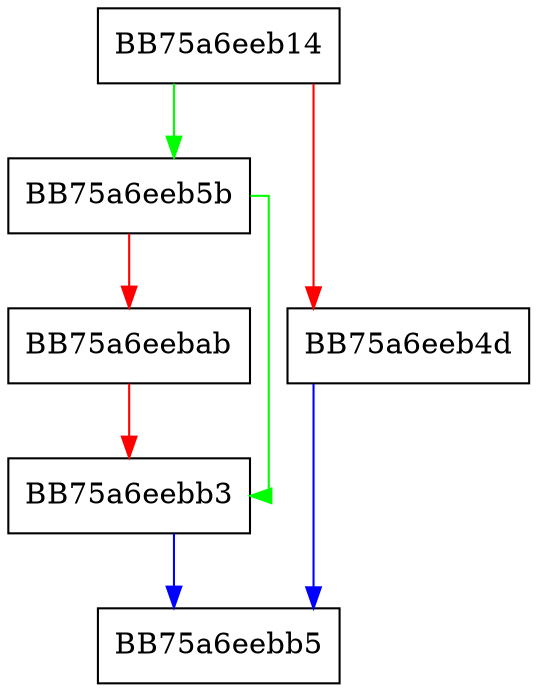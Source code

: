 digraph UpdateSyncMonitoringFlags {
  node [shape="box"];
  graph [splines=ortho];
  BB75a6eeb14 -> BB75a6eeb5b [color="green"];
  BB75a6eeb14 -> BB75a6eeb4d [color="red"];
  BB75a6eeb4d -> BB75a6eebb5 [color="blue"];
  BB75a6eeb5b -> BB75a6eebb3 [color="green"];
  BB75a6eeb5b -> BB75a6eebab [color="red"];
  BB75a6eebab -> BB75a6eebb3 [color="red"];
  BB75a6eebb3 -> BB75a6eebb5 [color="blue"];
}